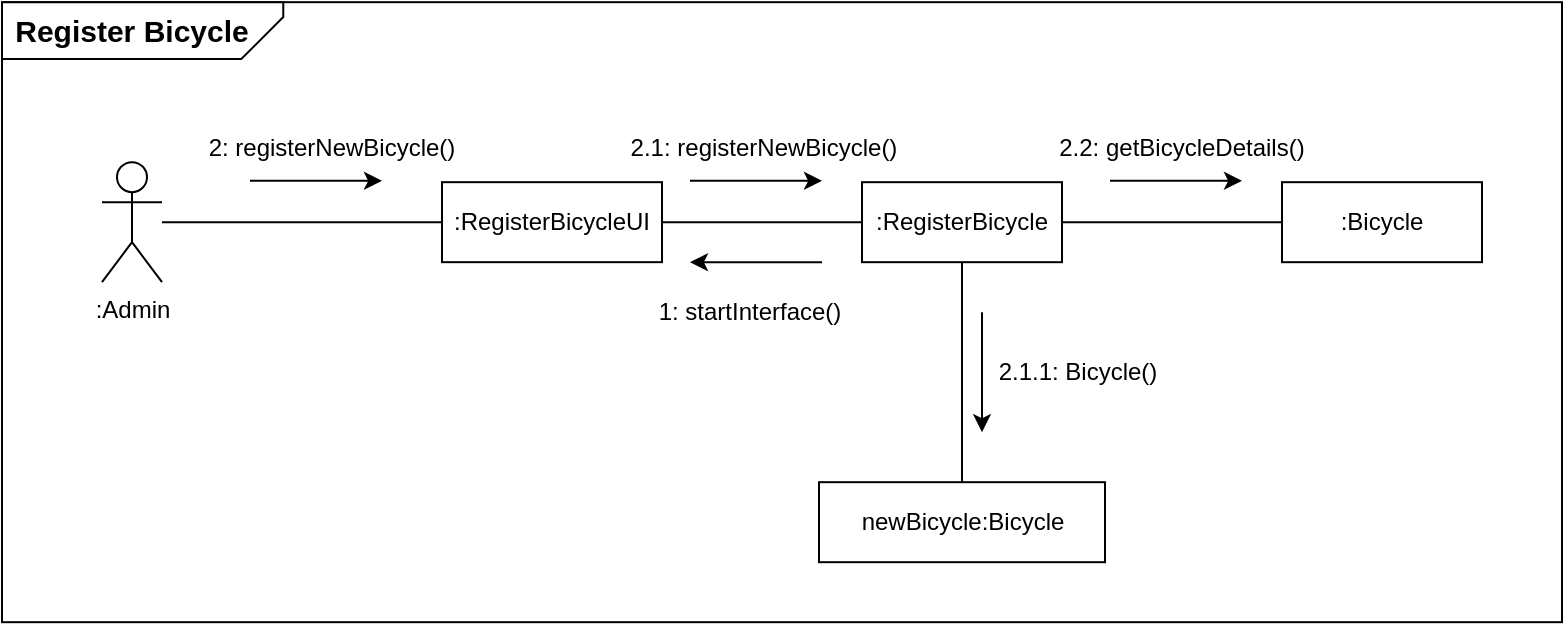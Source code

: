 <mxfile version="26.2.15">
  <diagram name="페이지-1" id="6gjrVmRiy1Oqwtk3YYOu">
    <mxGraphModel dx="1248" dy="648" grid="1" gridSize="10" guides="1" tooltips="1" connect="1" arrows="1" fold="1" page="1" pageScale="1" pageWidth="200" pageHeight="200" math="0" shadow="0">
      <root>
        <mxCell id="0" />
        <mxCell id="1" parent="0" />
        <mxCell id="nwf5oqNBuYX0qK2_Z8UR-26" value="" style="rounded=0;whiteSpace=wrap;html=1;" parent="1" vertex="1">
          <mxGeometry x="-300" y="56.09" width="780" height="310" as="geometry" />
        </mxCell>
        <mxCell id="nwf5oqNBuYX0qK2_Z8UR-27" value=":Admin" style="shape=umlActor;verticalLabelPosition=bottom;verticalAlign=top;html=1;outlineConnect=0;" parent="1" vertex="1">
          <mxGeometry x="-250" y="136.085" width="30" height="60" as="geometry" />
        </mxCell>
        <mxCell id="nwf5oqNBuYX0qK2_Z8UR-28" value=":RegisterBicycleUI" style="rounded=0;whiteSpace=wrap;html=1;" parent="1" vertex="1">
          <mxGeometry x="-80" y="146.085" width="110" height="40" as="geometry" />
        </mxCell>
        <mxCell id="nwf5oqNBuYX0qK2_Z8UR-29" value=":RegisterBicycle" style="rounded=0;whiteSpace=wrap;html=1;" parent="1" vertex="1">
          <mxGeometry x="130" y="146.09" width="100" height="40" as="geometry" />
        </mxCell>
        <mxCell id="nwf5oqNBuYX0qK2_Z8UR-30" value="" style="endArrow=none;html=1;rounded=0;exitX=1;exitY=0.5;exitDx=0;exitDy=0;entryX=0;entryY=0.5;entryDx=0;entryDy=0;" parent="1" source="nwf5oqNBuYX0qK2_Z8UR-28" target="nwf5oqNBuYX0qK2_Z8UR-29" edge="1">
          <mxGeometry width="50" height="50" relative="1" as="geometry">
            <mxPoint x="70" y="216.085" as="sourcePoint" />
            <mxPoint x="120" y="166.085" as="targetPoint" />
          </mxGeometry>
        </mxCell>
        <mxCell id="nwf5oqNBuYX0qK2_Z8UR-31" value="" style="endArrow=none;html=1;rounded=0;entryX=0;entryY=0.5;entryDx=0;entryDy=0;" parent="1" source="nwf5oqNBuYX0qK2_Z8UR-27" target="nwf5oqNBuYX0qK2_Z8UR-28" edge="1">
          <mxGeometry width="50" height="50" relative="1" as="geometry">
            <mxPoint x="70" y="216.085" as="sourcePoint" />
            <mxPoint x="120" y="166.085" as="targetPoint" />
          </mxGeometry>
        </mxCell>
        <mxCell id="nwf5oqNBuYX0qK2_Z8UR-33" value="" style="endArrow=none;html=1;rounded=0;entryX=1;entryY=0.5;entryDx=0;entryDy=0;exitX=0;exitY=0.5;exitDx=0;exitDy=0;" parent="1" source="nwf5oqNBuYX0qK2_Z8UR-48" target="nwf5oqNBuYX0qK2_Z8UR-29" edge="1">
          <mxGeometry width="50" height="50" relative="1" as="geometry">
            <mxPoint x="337" y="166.09" as="sourcePoint" />
            <mxPoint x="130" y="166.085" as="targetPoint" />
          </mxGeometry>
        </mxCell>
        <mxCell id="nwf5oqNBuYX0qK2_Z8UR-34" value="" style="endArrow=classic;html=1;rounded=0;" parent="1" edge="1">
          <mxGeometry width="50" height="50" relative="1" as="geometry">
            <mxPoint x="110" y="186.085" as="sourcePoint" />
            <mxPoint x="44" y="186.085" as="targetPoint" />
          </mxGeometry>
        </mxCell>
        <mxCell id="nwf5oqNBuYX0qK2_Z8UR-35" value="" style="shape=card;whiteSpace=wrap;html=1;rotation=90;direction=south;size=21;" parent="1" vertex="1">
          <mxGeometry x="-243.9" width="28.44" height="140.64" as="geometry" />
        </mxCell>
        <mxCell id="nwf5oqNBuYX0qK2_Z8UR-36" value="&lt;span style=&quot;font-size: 15px;&quot;&gt;&lt;b&gt;Register Bicycle&lt;/b&gt;&lt;/span&gt;" style="text;html=1;align=center;verticalAlign=middle;whiteSpace=wrap;rounded=0;" parent="1" vertex="1">
          <mxGeometry x="-295" y="55.32" width="120" height="30" as="geometry" />
        </mxCell>
        <mxCell id="nwf5oqNBuYX0qK2_Z8UR-37" value="1: startInterface()" style="text;html=1;align=center;verticalAlign=middle;whiteSpace=wrap;rounded=0;" parent="1" vertex="1">
          <mxGeometry x="14" y="196.085" width="120" height="30" as="geometry" />
        </mxCell>
        <mxCell id="nwf5oqNBuYX0qK2_Z8UR-38" value="newBicycle:Bicycle" style="rounded=0;whiteSpace=wrap;html=1;" parent="1" vertex="1">
          <mxGeometry x="108.5" y="296.09" width="143" height="40" as="geometry" />
        </mxCell>
        <mxCell id="nwf5oqNBuYX0qK2_Z8UR-40" value="" style="endArrow=classic;html=1;rounded=0;" parent="1" edge="1">
          <mxGeometry width="50" height="50" relative="1" as="geometry">
            <mxPoint x="44" y="145.415" as="sourcePoint" />
            <mxPoint x="110" y="145.415" as="targetPoint" />
          </mxGeometry>
        </mxCell>
        <mxCell id="nwf5oqNBuYX0qK2_Z8UR-41" value="" style="endArrow=classic;html=1;rounded=0;" parent="1" edge="1">
          <mxGeometry width="50" height="50" relative="1" as="geometry">
            <mxPoint x="-176" y="145.415" as="sourcePoint" />
            <mxPoint x="-110" y="145.415" as="targetPoint" />
          </mxGeometry>
        </mxCell>
        <mxCell id="nwf5oqNBuYX0qK2_Z8UR-42" value="2: registerNewBicycle()" style="text;html=1;align=center;verticalAlign=middle;whiteSpace=wrap;rounded=0;" parent="1" vertex="1">
          <mxGeometry x="-200" y="114.09" width="130" height="30" as="geometry" />
        </mxCell>
        <mxCell id="nwf5oqNBuYX0qK2_Z8UR-44" value="2.1.1: Bicycle()" style="text;html=1;align=center;verticalAlign=middle;whiteSpace=wrap;rounded=0;" parent="1" vertex="1">
          <mxGeometry x="190" y="226.085" width="96" height="30" as="geometry" />
        </mxCell>
        <mxCell id="nwf5oqNBuYX0qK2_Z8UR-45" value="2.1: registerNewBicycle&lt;span style=&quot;background-color: transparent; color: light-dark(rgb(0, 0, 0), rgb(255, 255, 255));&quot;&gt;()&lt;/span&gt;" style="text;html=1;align=center;verticalAlign=middle;whiteSpace=wrap;rounded=0;" parent="1" vertex="1">
          <mxGeometry x="8" y="114.085" width="146" height="30" as="geometry" />
        </mxCell>
        <mxCell id="nwf5oqNBuYX0qK2_Z8UR-46" value="" style="endArrow=classic;html=1;rounded=0;" parent="1" edge="1">
          <mxGeometry width="50" height="50" relative="1" as="geometry">
            <mxPoint x="190" y="211.085" as="sourcePoint" />
            <mxPoint x="190" y="271.085" as="targetPoint" />
          </mxGeometry>
        </mxCell>
        <mxCell id="nwf5oqNBuYX0qK2_Z8UR-48" value=":Bicycle" style="rounded=0;whiteSpace=wrap;html=1;" parent="1" vertex="1">
          <mxGeometry x="340" y="146.09" width="100" height="40" as="geometry" />
        </mxCell>
        <mxCell id="w1vDP6dxj2CTF7xO6TAw-1" value="" style="endArrow=none;html=1;rounded=0;entryX=0.5;entryY=1;entryDx=0;entryDy=0;exitX=0.5;exitY=0;exitDx=0;exitDy=0;" parent="1" source="nwf5oqNBuYX0qK2_Z8UR-38" target="nwf5oqNBuYX0qK2_Z8UR-29" edge="1">
          <mxGeometry width="50" height="50" relative="1" as="geometry">
            <mxPoint x="80" y="330" as="sourcePoint" />
            <mxPoint x="130" y="280" as="targetPoint" />
          </mxGeometry>
        </mxCell>
        <mxCell id="Gt1K4wig6aJXqi4fCPyA-1" value="" style="endArrow=classic;html=1;rounded=0;" edge="1" parent="1">
          <mxGeometry width="50" height="50" relative="1" as="geometry">
            <mxPoint x="254" y="145.415" as="sourcePoint" />
            <mxPoint x="320" y="145.415" as="targetPoint" />
          </mxGeometry>
        </mxCell>
        <mxCell id="Gt1K4wig6aJXqi4fCPyA-2" value="2.2: getBicycleDetails&lt;span style=&quot;background-color: transparent; color: light-dark(rgb(0, 0, 0), rgb(255, 255, 255));&quot;&gt;()&lt;/span&gt;" style="text;html=1;align=center;verticalAlign=middle;whiteSpace=wrap;rounded=0;" vertex="1" parent="1">
          <mxGeometry x="217" y="114.085" width="146" height="30" as="geometry" />
        </mxCell>
      </root>
    </mxGraphModel>
  </diagram>
</mxfile>
